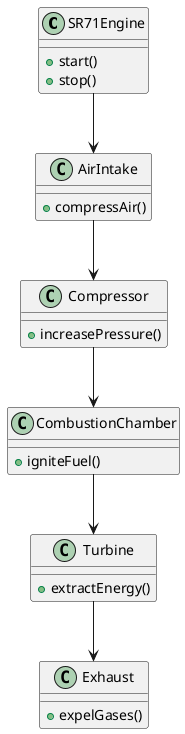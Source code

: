@startuml
!define RECTANGLE class
RECTANGLE SR71Engine {
  +start()
  +stop()
}

RECTANGLE AirIntake {
  +compressAir()
}

RECTANGLE Compressor {
  +increasePressure()
}

RECTANGLE CombustionChamber {
  +igniteFuel()
}

RECTANGLE Turbine {
  +extractEnergy()
}

RECTANGLE Exhaust {
  +expelGases()
}

SR71Engine --> AirIntake
AirIntake --> Compressor
Compressor --> CombustionChamber
CombustionChamber --> Turbine
Turbine --> Exhaust

@enduml
